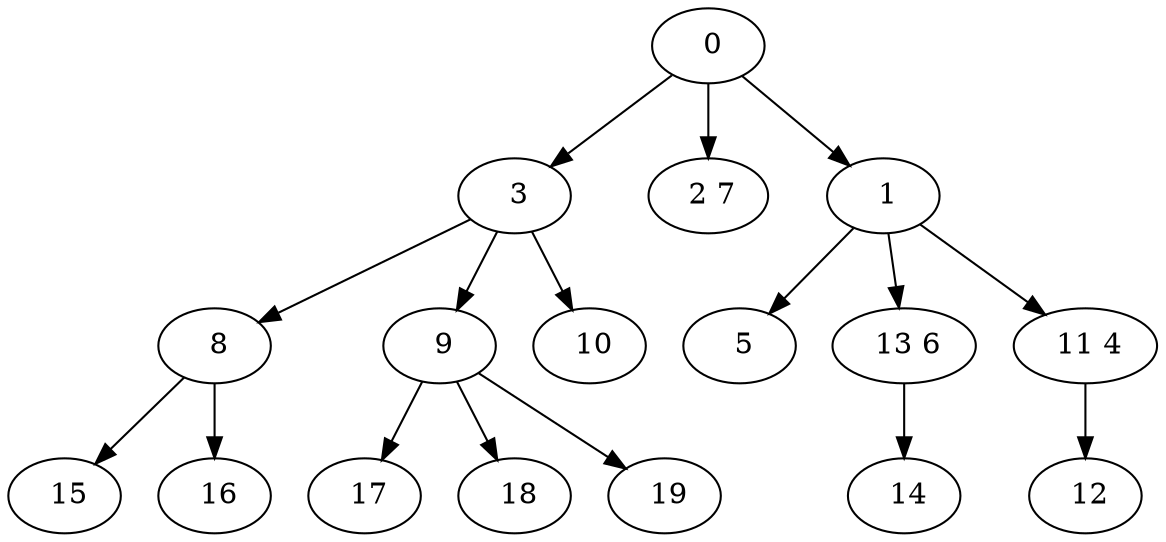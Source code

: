 digraph mytree {
" 0" -> " 3";
" 0" -> " 2 7";
" 0" -> " 1";
" 3" -> " 8";
" 3" -> " 9";
" 3" -> " 10";
" 2 7";
" 1" -> " 5";
" 1" -> " 13 6";
" 1" -> " 11 4";
" 5";
" 13 6" -> " 14";
" 11 4" -> " 12";
" 8" -> " 15";
" 8" -> " 16";
" 9" -> " 17";
" 9" -> " 18";
" 9" -> " 19";
" 10";
" 15";
" 16";
" 17";
" 18";
" 19";
" 14";
" 12";
}
